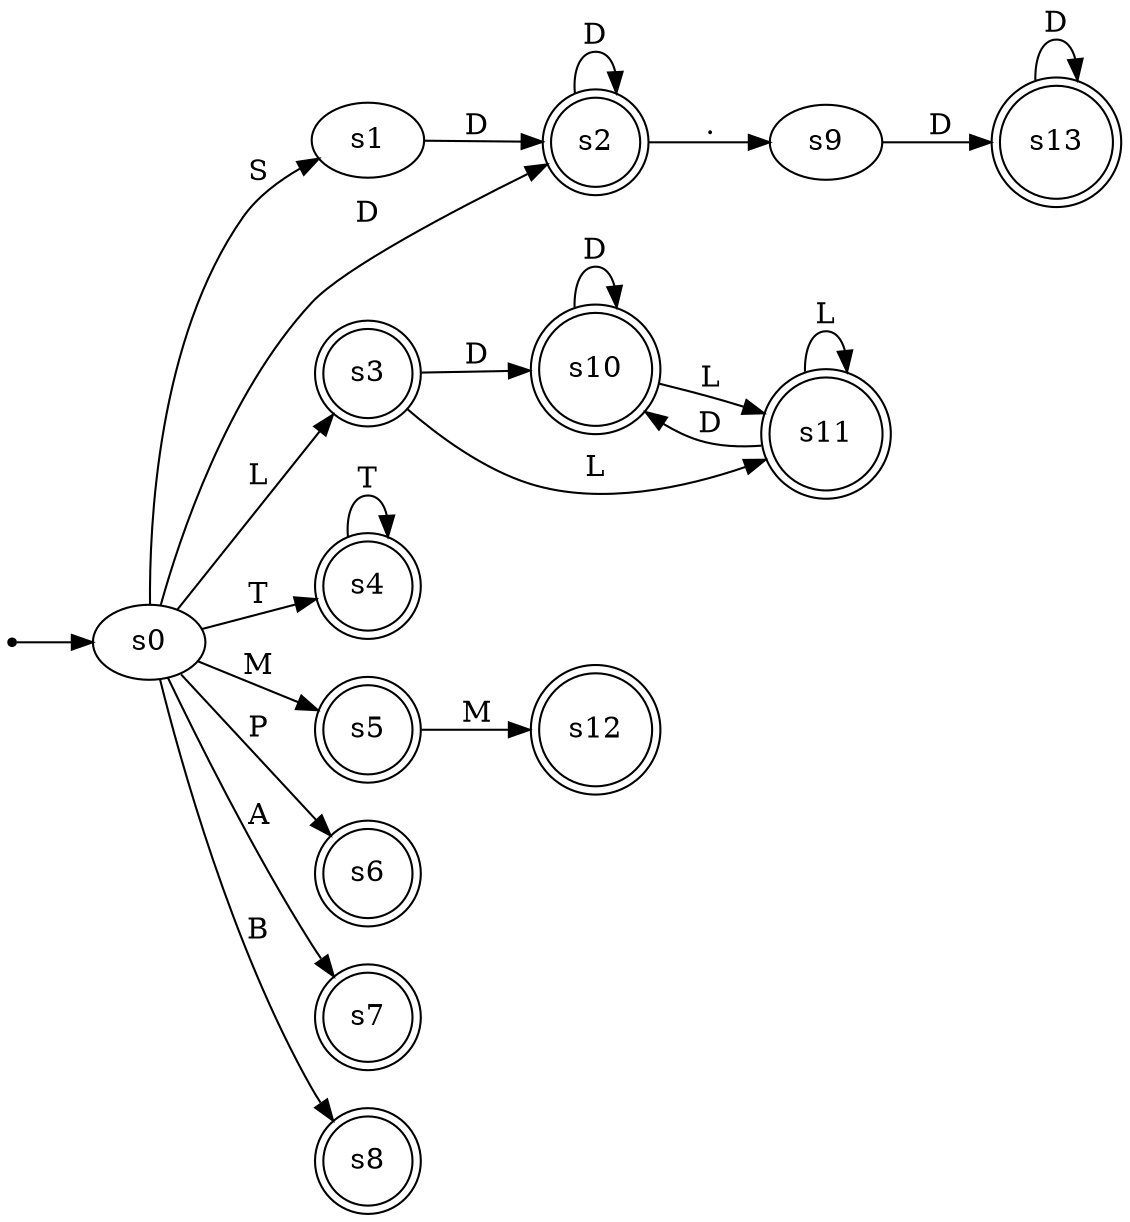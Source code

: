 digraph {
	graph [rankdir=LR]
	ini [shape=point]
	s0
	ini -> s0
	s1
	s2 [shape=doublecircle]
	s3 [shape=doublecircle]
	s4 [shape=doublecircle]
	s5 [shape=doublecircle]
	s6 [shape=doublecircle]
	s7 [shape=doublecircle]
	s8 [shape=doublecircle]
	s9
	s10 [shape=doublecircle]
	s11 [shape=doublecircle]
	s12 [shape=doublecircle]
	s13 [shape=doublecircle]
	s0 -> s1 [label=S]
	s0 -> s2 [label=D]
	s0 -> s3 [label=L]
	s0 -> s4 [label=T]
	s0 -> s5 [label=M]
	s0 -> s6 [label=P]
	s0 -> s7 [label=A]
	s0 -> s8 [label=B]
	s1 -> s2 [label=D]
	s2 -> s2 [label=D]
	s2 -> s9 [label="."]
	s3 -> s10 [label=D]
	s3 -> s11 [label=L]
	s4 -> s4 [label=T]
	s5 -> s12 [label=M]
	s9 -> s13 [label=D]
	s10 -> s10 [label=D]
	s10 -> s11 [label=L]
	s11 -> s10 [label=D]
	s11 -> s11 [label=L]
	s13 -> s13 [label=D]
}
